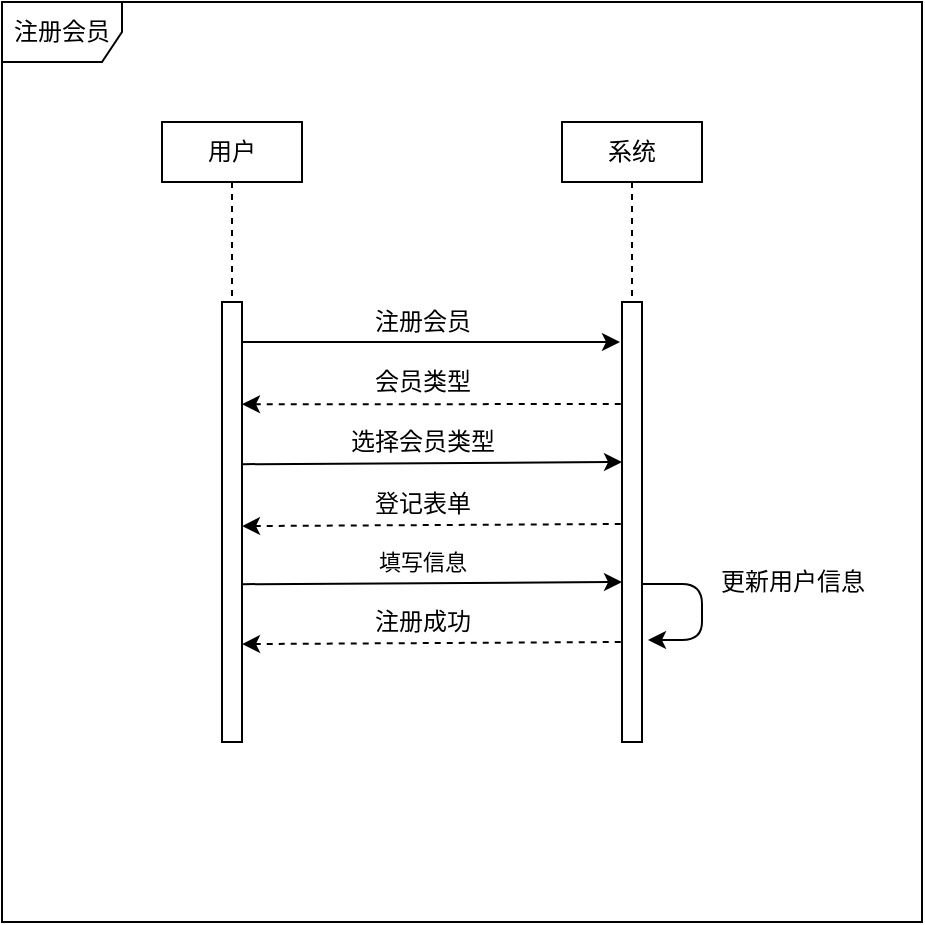 <mxfile version="13.1.3" type="device"><diagram id="0QHJkWiKNEig4lb4Ewn8" name="Page-1"><mxGraphModel dx="809" dy="811" grid="1" gridSize="10" guides="1" tooltips="1" connect="1" arrows="1" fold="1" page="1" pageScale="1" pageWidth="827" pageHeight="1169" math="0" shadow="0"><root><mxCell id="0"/><mxCell id="1" parent="0"/><mxCell id="95wmBaXnQpSFPN7YpV9w-7" style="edgeStyle=orthogonalEdgeStyle;rounded=0;jumpSize=6;orthogonalLoop=1;jettySize=auto;html=1;exitX=0.5;exitY=1;exitDx=0;exitDy=0;dashed=1;endArrow=none;endFill=0;strokeWidth=1;" edge="1" parent="1" source="95wmBaXnQpSFPN7YpV9w-1" target="95wmBaXnQpSFPN7YpV9w-3"><mxGeometry relative="1" as="geometry"/></mxCell><mxCell id="95wmBaXnQpSFPN7YpV9w-1" value="用户" style="rounded=0;whiteSpace=wrap;html=1;" vertex="1" parent="1"><mxGeometry x="90" y="190" width="70" height="30" as="geometry"/></mxCell><mxCell id="95wmBaXnQpSFPN7YpV9w-5" style="edgeStyle=orthogonalEdgeStyle;rounded=0;orthogonalLoop=1;jettySize=auto;html=1;exitX=0.5;exitY=1;exitDx=0;exitDy=0;dashed=1;endArrow=none;endFill=0;strokeWidth=1;jumpSize=6;" edge="1" parent="1" source="95wmBaXnQpSFPN7YpV9w-2" target="95wmBaXnQpSFPN7YpV9w-4"><mxGeometry relative="1" as="geometry"/></mxCell><mxCell id="95wmBaXnQpSFPN7YpV9w-2" value="系统" style="rounded=0;whiteSpace=wrap;html=1;" vertex="1" parent="1"><mxGeometry x="290" y="190" width="70" height="30" as="geometry"/></mxCell><mxCell id="95wmBaXnQpSFPN7YpV9w-3" value="" style="html=1;points=[];perimeter=orthogonalPerimeter;" vertex="1" parent="1"><mxGeometry x="120" y="280" width="10" height="220" as="geometry"/></mxCell><mxCell id="95wmBaXnQpSFPN7YpV9w-4" value="" style="html=1;points=[];perimeter=orthogonalPerimeter;" vertex="1" parent="1"><mxGeometry x="320" y="280" width="10" height="220" as="geometry"/></mxCell><mxCell id="95wmBaXnQpSFPN7YpV9w-8" value="" style="endArrow=classic;html=1;strokeWidth=1;entryX=-0.1;entryY=0.091;entryDx=0;entryDy=0;entryPerimeter=0;" edge="1" parent="1" target="95wmBaXnQpSFPN7YpV9w-4"><mxGeometry width="50" height="50" relative="1" as="geometry"><mxPoint x="130" y="300" as="sourcePoint"/><mxPoint x="290" y="300" as="targetPoint"/></mxGeometry></mxCell><mxCell id="95wmBaXnQpSFPN7YpV9w-9" value="" style="endArrow=none;html=1;strokeWidth=1;entryX=0.1;entryY=0.232;entryDx=0;entryDy=0;entryPerimeter=0;startArrow=classic;startFill=1;endFill=0;dashed=1;" edge="1" parent="1" target="95wmBaXnQpSFPN7YpV9w-4"><mxGeometry width="50" height="50" relative="1" as="geometry"><mxPoint x="130" y="331.1" as="sourcePoint"/><mxPoint x="315" y="330.0" as="targetPoint"/></mxGeometry></mxCell><mxCell id="95wmBaXnQpSFPN7YpV9w-10" value="注册会员" style="text;html=1;align=center;verticalAlign=middle;resizable=0;points=[];autosize=1;" vertex="1" parent="1"><mxGeometry x="190" y="280" width="60" height="20" as="geometry"/></mxCell><mxCell id="95wmBaXnQpSFPN7YpV9w-11" value="会员类型" style="text;html=1;align=center;verticalAlign=middle;resizable=0;points=[];autosize=1;" vertex="1" parent="1"><mxGeometry x="190" y="310" width="60" height="20" as="geometry"/></mxCell><mxCell id="95wmBaXnQpSFPN7YpV9w-12" value="" style="endArrow=classic;html=1;strokeWidth=1;entryX=0;entryY=0.054;entryDx=0;entryDy=0;entryPerimeter=0;" edge="1" parent="1"><mxGeometry width="50" height="50" relative="1" as="geometry"><mxPoint x="130" y="361.1" as="sourcePoint"/><mxPoint x="320" y="360.0" as="targetPoint"/></mxGeometry></mxCell><mxCell id="95wmBaXnQpSFPN7YpV9w-13" value="选择会员类型" style="text;html=1;align=center;verticalAlign=middle;resizable=0;points=[];autosize=1;" vertex="1" parent="1"><mxGeometry x="175" y="340" width="90" height="20" as="geometry"/></mxCell><mxCell id="95wmBaXnQpSFPN7YpV9w-14" value="" style="endArrow=none;html=1;strokeWidth=1;entryX=0;entryY=0.143;entryDx=0;entryDy=0;entryPerimeter=0;startArrow=classic;startFill=1;endFill=0;dashed=1;" edge="1" parent="1"><mxGeometry width="50" height="50" relative="1" as="geometry"><mxPoint x="130" y="392.05" as="sourcePoint"/><mxPoint x="320" y="391.0" as="targetPoint"/></mxGeometry></mxCell><mxCell id="95wmBaXnQpSFPN7YpV9w-15" value="登记表单" style="text;html=1;align=center;verticalAlign=middle;resizable=0;points=[];autosize=1;" vertex="1" parent="1"><mxGeometry x="190" y="371" width="60" height="20" as="geometry"/></mxCell><mxCell id="95wmBaXnQpSFPN7YpV9w-16" value="填写信息" style="endArrow=classic;html=1;strokeWidth=1;entryX=0;entryY=0.054;entryDx=0;entryDy=0;entryPerimeter=0;" edge="1" parent="1"><mxGeometry x="-0.052" y="11" width="50" height="50" relative="1" as="geometry"><mxPoint x="130" y="421.1" as="sourcePoint"/><mxPoint x="320" y="420" as="targetPoint"/><mxPoint as="offset"/></mxGeometry></mxCell><mxCell id="95wmBaXnQpSFPN7YpV9w-17" value="" style="endArrow=none;html=1;strokeWidth=1;entryX=0;entryY=0.143;entryDx=0;entryDy=0;entryPerimeter=0;startArrow=classic;startFill=1;endFill=0;dashed=1;" edge="1" parent="1"><mxGeometry width="50" height="50" relative="1" as="geometry"><mxPoint x="130" y="451.05" as="sourcePoint"/><mxPoint x="320" y="450" as="targetPoint"/></mxGeometry></mxCell><mxCell id="95wmBaXnQpSFPN7YpV9w-18" value="注册成功" style="text;html=1;align=center;verticalAlign=middle;resizable=0;points=[];autosize=1;" vertex="1" parent="1"><mxGeometry x="190" y="430" width="60" height="20" as="geometry"/></mxCell><mxCell id="95wmBaXnQpSFPN7YpV9w-19" value="" style="endArrow=classic;html=1;strokeWidth=1;edgeStyle=orthogonalEdgeStyle;" edge="1" parent="1"><mxGeometry width="50" height="50" relative="1" as="geometry"><mxPoint x="330" y="421" as="sourcePoint"/><mxPoint x="333" y="449" as="targetPoint"/><Array as="points"><mxPoint x="360" y="421"/><mxPoint x="360" y="449"/><mxPoint x="333" y="449"/></Array></mxGeometry></mxCell><mxCell id="95wmBaXnQpSFPN7YpV9w-21" value="更新用户信息" style="text;html=1;align=center;verticalAlign=middle;resizable=0;points=[];autosize=1;" vertex="1" parent="1"><mxGeometry x="360" y="410" width="90" height="20" as="geometry"/></mxCell><mxCell id="95wmBaXnQpSFPN7YpV9w-22" value="注册会员" style="shape=umlFrame;whiteSpace=wrap;html=1;" vertex="1" parent="1"><mxGeometry x="10" y="130" width="460" height="460" as="geometry"/></mxCell></root></mxGraphModel></diagram></mxfile>